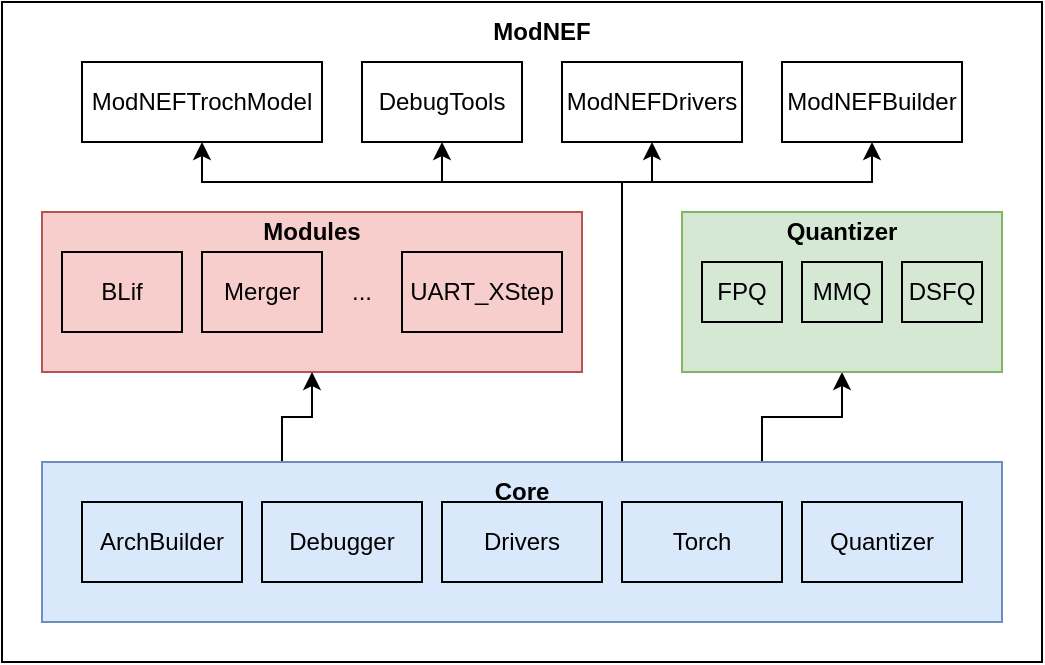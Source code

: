 <mxfile version="28.1.0">
  <diagram name="Page-1" id="McmfczeYq6-7tRB8ZXgK">
    <mxGraphModel dx="983" dy="550" grid="1" gridSize="10" guides="1" tooltips="1" connect="1" arrows="1" fold="1" page="1" pageScale="1" pageWidth="850" pageHeight="1100" math="0" shadow="0">
      <root>
        <mxCell id="0" />
        <mxCell id="1" parent="0" />
        <mxCell id="GseTAz98L6sRB0nVzlWC-40" value="" style="rounded=0;whiteSpace=wrap;html=1;" vertex="1" parent="1">
          <mxGeometry x="140" y="250" width="520" height="330" as="geometry" />
        </mxCell>
        <mxCell id="GseTAz98L6sRB0nVzlWC-8" value="" style="rounded=0;whiteSpace=wrap;html=1;fillColor=#f8cecc;strokeColor=#b85450;" vertex="1" parent="1">
          <mxGeometry x="160" y="355" width="270" height="80" as="geometry" />
        </mxCell>
        <mxCell id="GseTAz98L6sRB0nVzlWC-32" style="edgeStyle=orthogonalEdgeStyle;rounded=0;orthogonalLoop=1;jettySize=auto;html=1;exitX=0.25;exitY=0;exitDx=0;exitDy=0;entryX=0.5;entryY=1;entryDx=0;entryDy=0;" edge="1" parent="1" source="GseTAz98L6sRB0nVzlWC-1" target="GseTAz98L6sRB0nVzlWC-8">
          <mxGeometry relative="1" as="geometry" />
        </mxCell>
        <mxCell id="GseTAz98L6sRB0nVzlWC-33" style="edgeStyle=orthogonalEdgeStyle;rounded=0;orthogonalLoop=1;jettySize=auto;html=1;exitX=0.75;exitY=0;exitDx=0;exitDy=0;entryX=0.5;entryY=1;entryDx=0;entryDy=0;" edge="1" parent="1" source="GseTAz98L6sRB0nVzlWC-1" target="GseTAz98L6sRB0nVzlWC-26">
          <mxGeometry relative="1" as="geometry" />
        </mxCell>
        <mxCell id="GseTAz98L6sRB0nVzlWC-45" style="edgeStyle=orthogonalEdgeStyle;rounded=0;orthogonalLoop=1;jettySize=auto;html=1;exitX=0.5;exitY=0;exitDx=0;exitDy=0;entryX=0.5;entryY=1;entryDx=0;entryDy=0;" edge="1" parent="1" source="GseTAz98L6sRB0nVzlWC-1" target="GseTAz98L6sRB0nVzlWC-36">
          <mxGeometry relative="1" as="geometry">
            <Array as="points">
              <mxPoint x="450" y="480" />
              <mxPoint x="450" y="340" />
              <mxPoint x="240" y="340" />
            </Array>
          </mxGeometry>
        </mxCell>
        <mxCell id="GseTAz98L6sRB0nVzlWC-46" style="edgeStyle=orthogonalEdgeStyle;rounded=0;orthogonalLoop=1;jettySize=auto;html=1;exitX=0.5;exitY=0;exitDx=0;exitDy=0;entryX=0.5;entryY=1;entryDx=0;entryDy=0;" edge="1" parent="1" source="GseTAz98L6sRB0nVzlWC-1" target="GseTAz98L6sRB0nVzlWC-37">
          <mxGeometry relative="1" as="geometry">
            <Array as="points">
              <mxPoint x="450" y="480" />
              <mxPoint x="450" y="340" />
              <mxPoint x="360" y="340" />
            </Array>
          </mxGeometry>
        </mxCell>
        <mxCell id="GseTAz98L6sRB0nVzlWC-47" style="edgeStyle=orthogonalEdgeStyle;rounded=0;orthogonalLoop=1;jettySize=auto;html=1;exitX=0.5;exitY=0;exitDx=0;exitDy=0;" edge="1" parent="1" source="GseTAz98L6sRB0nVzlWC-1" target="GseTAz98L6sRB0nVzlWC-38">
          <mxGeometry relative="1" as="geometry">
            <Array as="points">
              <mxPoint x="450" y="480" />
              <mxPoint x="450" y="340" />
              <mxPoint x="465" y="340" />
            </Array>
          </mxGeometry>
        </mxCell>
        <mxCell id="GseTAz98L6sRB0nVzlWC-48" style="edgeStyle=orthogonalEdgeStyle;rounded=0;orthogonalLoop=1;jettySize=auto;html=1;exitX=0.5;exitY=0;exitDx=0;exitDy=0;entryX=0.5;entryY=1;entryDx=0;entryDy=0;" edge="1" parent="1" source="GseTAz98L6sRB0nVzlWC-1" target="GseTAz98L6sRB0nVzlWC-39">
          <mxGeometry relative="1" as="geometry">
            <Array as="points">
              <mxPoint x="450" y="480" />
              <mxPoint x="450" y="340" />
              <mxPoint x="575" y="340" />
            </Array>
          </mxGeometry>
        </mxCell>
        <mxCell id="GseTAz98L6sRB0nVzlWC-1" value="" style="rounded=0;whiteSpace=wrap;html=1;fillColor=#dae8fc;strokeColor=#6c8ebf;" vertex="1" parent="1">
          <mxGeometry x="160" y="480" width="480" height="80" as="geometry" />
        </mxCell>
        <mxCell id="GseTAz98L6sRB0nVzlWC-2" value="ArchBuilder" style="rounded=0;whiteSpace=wrap;html=1;fillColor=none;" vertex="1" parent="1">
          <mxGeometry x="180" y="500" width="80" height="40" as="geometry" />
        </mxCell>
        <mxCell id="GseTAz98L6sRB0nVzlWC-3" value="Debugger" style="rounded=0;whiteSpace=wrap;html=1;fillColor=none;" vertex="1" parent="1">
          <mxGeometry x="270" y="500" width="80" height="40" as="geometry" />
        </mxCell>
        <mxCell id="GseTAz98L6sRB0nVzlWC-4" value="Drivers" style="rounded=0;whiteSpace=wrap;html=1;fillColor=none;" vertex="1" parent="1">
          <mxGeometry x="360" y="500" width="80" height="40" as="geometry" />
        </mxCell>
        <mxCell id="GseTAz98L6sRB0nVzlWC-5" value="Torch" style="rounded=0;whiteSpace=wrap;html=1;fillColor=none;" vertex="1" parent="1">
          <mxGeometry x="450" y="500" width="80" height="40" as="geometry" />
        </mxCell>
        <mxCell id="GseTAz98L6sRB0nVzlWC-6" value="Quantizer" style="rounded=0;whiteSpace=wrap;html=1;fillColor=none;" vertex="1" parent="1">
          <mxGeometry x="540" y="500" width="80" height="40" as="geometry" />
        </mxCell>
        <mxCell id="GseTAz98L6sRB0nVzlWC-7" value="&lt;b&gt;Core&lt;/b&gt;" style="text;html=1;align=center;verticalAlign=middle;whiteSpace=wrap;rounded=0;" vertex="1" parent="1">
          <mxGeometry x="370" y="480" width="60" height="30" as="geometry" />
        </mxCell>
        <mxCell id="GseTAz98L6sRB0nVzlWC-9" value="&lt;b&gt;Modules&lt;/b&gt;" style="text;html=1;align=center;verticalAlign=middle;whiteSpace=wrap;rounded=0;" vertex="1" parent="1">
          <mxGeometry x="265" y="350" width="60" height="30" as="geometry" />
        </mxCell>
        <mxCell id="GseTAz98L6sRB0nVzlWC-11" value="BLif" style="rounded=0;whiteSpace=wrap;html=1;fillColor=none;" vertex="1" parent="1">
          <mxGeometry x="170" y="375" width="60" height="40" as="geometry" />
        </mxCell>
        <mxCell id="GseTAz98L6sRB0nVzlWC-12" value="Merger" style="rounded=0;whiteSpace=wrap;html=1;fillColor=none;" vertex="1" parent="1">
          <mxGeometry x="240" y="375" width="60" height="40" as="geometry" />
        </mxCell>
        <mxCell id="GseTAz98L6sRB0nVzlWC-13" value="UART_XStep" style="rounded=0;whiteSpace=wrap;html=1;fillColor=none;" vertex="1" parent="1">
          <mxGeometry x="340" y="375" width="80" height="40" as="geometry" />
        </mxCell>
        <mxCell id="GseTAz98L6sRB0nVzlWC-14" value="..." style="text;html=1;align=center;verticalAlign=middle;whiteSpace=wrap;rounded=0;" vertex="1" parent="1">
          <mxGeometry x="295" y="380" width="50" height="30" as="geometry" />
        </mxCell>
        <mxCell id="GseTAz98L6sRB0nVzlWC-26" value="" style="rounded=0;whiteSpace=wrap;html=1;fillColor=#d5e8d4;strokeColor=#82b366;" vertex="1" parent="1">
          <mxGeometry x="480" y="355" width="160" height="80" as="geometry" />
        </mxCell>
        <mxCell id="GseTAz98L6sRB0nVzlWC-27" value="&lt;b&gt;Quantizer&lt;/b&gt;" style="text;html=1;align=center;verticalAlign=middle;whiteSpace=wrap;rounded=0;" vertex="1" parent="1">
          <mxGeometry x="530" y="350" width="60" height="30" as="geometry" />
        </mxCell>
        <mxCell id="GseTAz98L6sRB0nVzlWC-28" value="FPQ" style="rounded=0;whiteSpace=wrap;html=1;fillColor=none;" vertex="1" parent="1">
          <mxGeometry x="490" y="380" width="40" height="30" as="geometry" />
        </mxCell>
        <mxCell id="GseTAz98L6sRB0nVzlWC-29" value="MMQ" style="rounded=0;whiteSpace=wrap;html=1;fillColor=none;" vertex="1" parent="1">
          <mxGeometry x="540" y="380" width="40" height="30" as="geometry" />
        </mxCell>
        <mxCell id="GseTAz98L6sRB0nVzlWC-30" value="DSFQ" style="rounded=0;whiteSpace=wrap;html=1;fillColor=none;" vertex="1" parent="1">
          <mxGeometry x="590" y="380" width="40" height="30" as="geometry" />
        </mxCell>
        <mxCell id="GseTAz98L6sRB0nVzlWC-36" value="ModNEFTrochModel" style="rounded=0;whiteSpace=wrap;html=1;fillColor=none;" vertex="1" parent="1">
          <mxGeometry x="180" y="280" width="120" height="40" as="geometry" />
        </mxCell>
        <mxCell id="GseTAz98L6sRB0nVzlWC-37" value="DebugTools" style="rounded=0;whiteSpace=wrap;html=1;fillColor=none;" vertex="1" parent="1">
          <mxGeometry x="320" y="280" width="80" height="40" as="geometry" />
        </mxCell>
        <mxCell id="GseTAz98L6sRB0nVzlWC-38" value="ModNEFDrivers" style="rounded=0;whiteSpace=wrap;html=1;fillColor=none;" vertex="1" parent="1">
          <mxGeometry x="420" y="280" width="90" height="40" as="geometry" />
        </mxCell>
        <mxCell id="GseTAz98L6sRB0nVzlWC-39" value="ModNEFBuilder" style="rounded=0;whiteSpace=wrap;html=1;fillColor=none;" vertex="1" parent="1">
          <mxGeometry x="530" y="280" width="90" height="40" as="geometry" />
        </mxCell>
        <mxCell id="GseTAz98L6sRB0nVzlWC-41" value="&lt;b&gt;ModNEF&lt;/b&gt;" style="text;html=1;align=center;verticalAlign=middle;whiteSpace=wrap;rounded=0;" vertex="1" parent="1">
          <mxGeometry x="380" y="250" width="60" height="30" as="geometry" />
        </mxCell>
      </root>
    </mxGraphModel>
  </diagram>
</mxfile>
